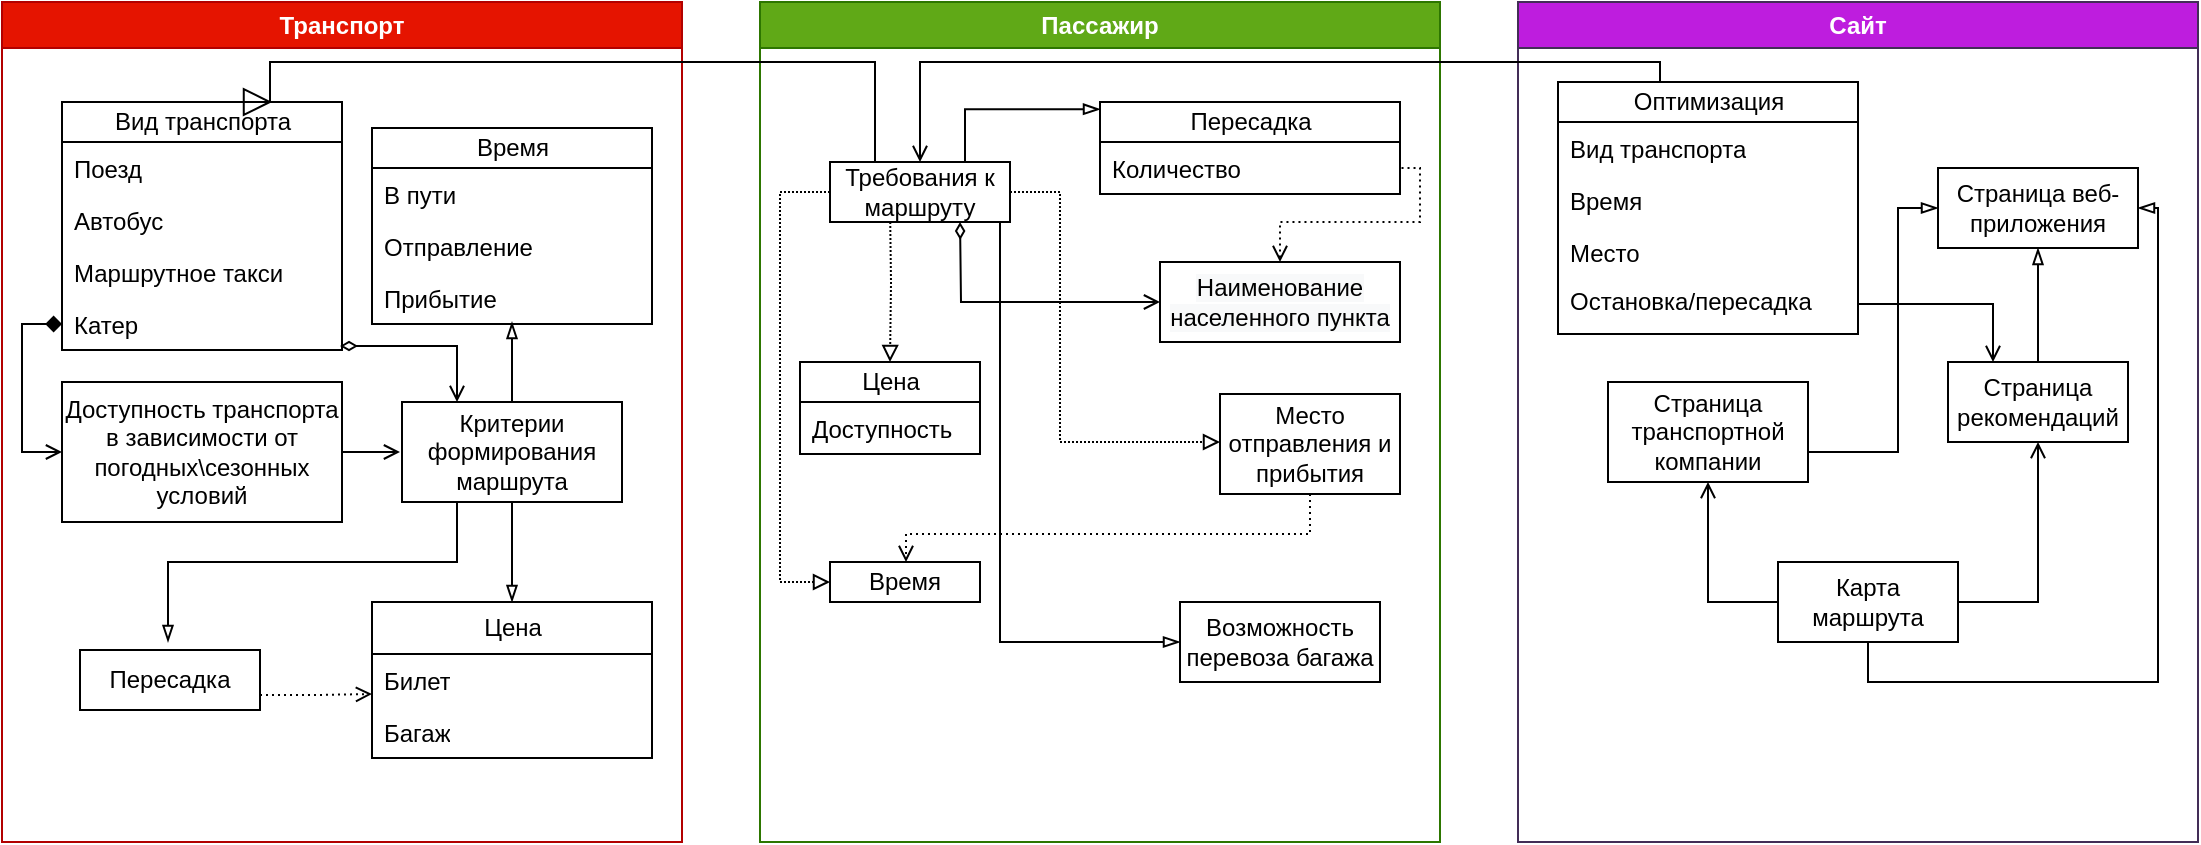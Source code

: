 <mxfile version="20.5.3" type="github"><diagram id="97Nrrohps93HSM1ZIezM" name="Страница 1"><mxGraphModel dx="1695" dy="1619" grid="1" gridSize="10" guides="1" tooltips="1" connect="1" arrows="1" fold="1" page="1" pageScale="1" pageWidth="827" pageHeight="1169" math="0" shadow="0"><root><mxCell id="0"/><mxCell id="1" parent="0"/><mxCell id="limBzkKbLuW3zujK5Wkw-1" value="Транспорт" style="swimlane;whiteSpace=wrap;html=1;fillColor=#e51400;strokeColor=#B20000;fontColor=#ffffff;" parent="1" vertex="1"><mxGeometry x="-319" y="-40" width="340" height="420" as="geometry"/></mxCell><mxCell id="limBzkKbLuW3zujK5Wkw-12" value="Вид транспорта" style="swimlane;fontStyle=0;childLayout=stackLayout;horizontal=1;startSize=20;fillColor=none;horizontalStack=0;resizeParent=1;resizeParentMax=0;resizeLast=0;collapsible=1;marginBottom=0;html=1;" parent="limBzkKbLuW3zujK5Wkw-1" vertex="1"><mxGeometry x="30" y="50" width="140" height="124" as="geometry"/></mxCell><mxCell id="limBzkKbLuW3zujK5Wkw-16" value="Поезд&amp;nbsp;" style="text;strokeColor=none;fillColor=none;align=left;verticalAlign=top;spacingLeft=4;spacingRight=4;overflow=hidden;rotatable=0;points=[[0,0.5],[1,0.5]];portConstraint=eastwest;whiteSpace=wrap;html=1;" parent="limBzkKbLuW3zujK5Wkw-12" vertex="1"><mxGeometry y="20" width="140" height="26" as="geometry"/></mxCell><mxCell id="limBzkKbLuW3zujK5Wkw-13" value="Автобус" style="text;strokeColor=none;fillColor=none;align=left;verticalAlign=top;spacingLeft=4;spacingRight=4;overflow=hidden;rotatable=0;points=[[0,0.5],[1,0.5]];portConstraint=eastwest;whiteSpace=wrap;html=1;" parent="limBzkKbLuW3zujK5Wkw-12" vertex="1"><mxGeometry y="46" width="140" height="26" as="geometry"/></mxCell><mxCell id="limBzkKbLuW3zujK5Wkw-14" value="Маршрутное такси" style="text;strokeColor=none;fillColor=none;align=left;verticalAlign=top;spacingLeft=4;spacingRight=4;overflow=hidden;rotatable=0;points=[[0,0.5],[1,0.5]];portConstraint=eastwest;whiteSpace=wrap;html=1;" parent="limBzkKbLuW3zujK5Wkw-12" vertex="1"><mxGeometry y="72" width="140" height="26" as="geometry"/></mxCell><mxCell id="limBzkKbLuW3zujK5Wkw-15" value="Катер" style="text;strokeColor=none;fillColor=none;align=left;verticalAlign=top;spacingLeft=4;spacingRight=4;overflow=hidden;rotatable=0;points=[[0,0.5],[1,0.5]];portConstraint=eastwest;whiteSpace=wrap;html=1;" parent="limBzkKbLuW3zujK5Wkw-12" vertex="1"><mxGeometry y="98" width="140" height="26" as="geometry"/></mxCell><mxCell id="limBzkKbLuW3zujK5Wkw-21" value="Время" style="swimlane;fontStyle=0;childLayout=stackLayout;horizontal=1;startSize=20;fillColor=none;horizontalStack=0;resizeParent=1;resizeParentMax=0;resizeLast=0;collapsible=1;marginBottom=0;html=1;" parent="limBzkKbLuW3zujK5Wkw-1" vertex="1"><mxGeometry x="185" y="63" width="140" height="98" as="geometry"/></mxCell><mxCell id="limBzkKbLuW3zujK5Wkw-22" value="В пути" style="text;strokeColor=none;fillColor=none;align=left;verticalAlign=top;spacingLeft=4;spacingRight=4;overflow=hidden;rotatable=0;points=[[0,0.5],[1,0.5]];portConstraint=eastwest;whiteSpace=wrap;html=1;" parent="limBzkKbLuW3zujK5Wkw-21" vertex="1"><mxGeometry y="20" width="140" height="26" as="geometry"/></mxCell><mxCell id="limBzkKbLuW3zujK5Wkw-23" value="Отправление" style="text;strokeColor=none;fillColor=none;align=left;verticalAlign=top;spacingLeft=4;spacingRight=4;overflow=hidden;rotatable=0;points=[[0,0.5],[1,0.5]];portConstraint=eastwest;whiteSpace=wrap;html=1;" parent="limBzkKbLuW3zujK5Wkw-21" vertex="1"><mxGeometry y="46" width="140" height="26" as="geometry"/></mxCell><mxCell id="limBzkKbLuW3zujK5Wkw-24" value="Прибытие" style="text;strokeColor=none;fillColor=none;align=left;verticalAlign=top;spacingLeft=4;spacingRight=4;overflow=hidden;rotatable=0;points=[[0,0.5],[1,0.5]];portConstraint=eastwest;whiteSpace=wrap;html=1;" parent="limBzkKbLuW3zujK5Wkw-21" vertex="1"><mxGeometry y="72" width="140" height="26" as="geometry"/></mxCell><mxCell id="limBzkKbLuW3zujK5Wkw-79" style="edgeStyle=orthogonalEdgeStyle;rounded=0;orthogonalLoop=1;jettySize=auto;html=1;exitX=1;exitY=0.75;exitDx=0;exitDy=0;entryX=0;entryY=0.769;entryDx=0;entryDy=0;startArrow=none;startFill=0;endArrow=open;endFill=0;dashed=1;dashPattern=1 2;entryPerimeter=0;" parent="limBzkKbLuW3zujK5Wkw-1" source="limBzkKbLuW3zujK5Wkw-47" target="limBzkKbLuW3zujK5Wkw-28" edge="1"><mxGeometry relative="1" as="geometry"/></mxCell><UserObject label="Пересадка" treeRoot="1" id="limBzkKbLuW3zujK5Wkw-47"><mxCell style="whiteSpace=wrap;html=1;align=center;treeFolding=1;treeMoving=1;newEdgeStyle={&quot;edgeStyle&quot;:&quot;elbowEdgeStyle&quot;,&quot;startArrow&quot;:&quot;none&quot;,&quot;endArrow&quot;:&quot;none&quot;};" parent="limBzkKbLuW3zujK5Wkw-1" vertex="1"><mxGeometry x="39" y="324" width="90" height="30" as="geometry"/></mxCell></UserObject><mxCell id="limBzkKbLuW3zujK5Wkw-69" style="edgeStyle=orthogonalEdgeStyle;rounded=0;orthogonalLoop=1;jettySize=auto;html=1;exitX=0.5;exitY=0;exitDx=0;exitDy=0;entryX=0.5;entryY=0.962;entryDx=0;entryDy=0;entryPerimeter=0;startArrow=none;startFill=0;endArrow=blockThin;endFill=0;" parent="limBzkKbLuW3zujK5Wkw-1" source="limBzkKbLuW3zujK5Wkw-46" target="limBzkKbLuW3zujK5Wkw-24" edge="1"><mxGeometry relative="1" as="geometry"/></mxCell><mxCell id="limBzkKbLuW3zujK5Wkw-70" style="edgeStyle=orthogonalEdgeStyle;rounded=0;orthogonalLoop=1;jettySize=auto;html=1;exitX=0.25;exitY=0;exitDx=0;exitDy=0;entryX=0.993;entryY=0.923;entryDx=0;entryDy=0;entryPerimeter=0;startArrow=open;startFill=0;endArrow=diamondThin;endFill=0;" parent="limBzkKbLuW3zujK5Wkw-1" source="limBzkKbLuW3zujK5Wkw-46" target="limBzkKbLuW3zujK5Wkw-15" edge="1"><mxGeometry relative="1" as="geometry"/></mxCell><mxCell id="limBzkKbLuW3zujK5Wkw-71" style="edgeStyle=orthogonalEdgeStyle;rounded=0;orthogonalLoop=1;jettySize=auto;html=1;exitX=0.5;exitY=1;exitDx=0;exitDy=0;startArrow=none;startFill=0;endArrow=blockThin;endFill=0;" parent="limBzkKbLuW3zujK5Wkw-1" source="limBzkKbLuW3zujK5Wkw-46" target="limBzkKbLuW3zujK5Wkw-27" edge="1"><mxGeometry relative="1" as="geometry"/></mxCell><mxCell id="limBzkKbLuW3zujK5Wkw-72" style="edgeStyle=orthogonalEdgeStyle;rounded=0;orthogonalLoop=1;jettySize=auto;html=1;exitX=0.25;exitY=1;exitDx=0;exitDy=0;startArrow=none;startFill=0;endArrow=blockThin;endFill=0;" parent="limBzkKbLuW3zujK5Wkw-1" source="limBzkKbLuW3zujK5Wkw-46" edge="1"><mxGeometry relative="1" as="geometry"><Array as="points"><mxPoint x="228" y="280"/><mxPoint x="83" y="280"/></Array><mxPoint x="83" y="320" as="targetPoint"/></mxGeometry></mxCell><UserObject label="Критерии формирования маршрута" treeRoot="1" id="limBzkKbLuW3zujK5Wkw-46"><mxCell style="whiteSpace=wrap;html=1;align=center;treeFolding=1;treeMoving=1;newEdgeStyle={&quot;edgeStyle&quot;:&quot;elbowEdgeStyle&quot;,&quot;startArrow&quot;:&quot;none&quot;,&quot;endArrow&quot;:&quot;none&quot;};" parent="limBzkKbLuW3zujK5Wkw-1" vertex="1"><mxGeometry x="200" y="200" width="110" height="50" as="geometry"/></mxCell></UserObject><mxCell id="limBzkKbLuW3zujK5Wkw-27" value="Цена" style="swimlane;fontStyle=0;childLayout=stackLayout;horizontal=1;startSize=26;fillColor=none;horizontalStack=0;resizeParent=1;resizeParentMax=0;resizeLast=0;collapsible=1;marginBottom=0;html=1;" parent="limBzkKbLuW3zujK5Wkw-1" vertex="1"><mxGeometry x="185" y="300" width="140" height="78" as="geometry"/></mxCell><mxCell id="limBzkKbLuW3zujK5Wkw-28" value="Билет" style="text;strokeColor=none;fillColor=none;align=left;verticalAlign=top;spacingLeft=4;spacingRight=4;overflow=hidden;rotatable=0;points=[[0,0.5],[1,0.5]];portConstraint=eastwest;whiteSpace=wrap;html=1;" parent="limBzkKbLuW3zujK5Wkw-27" vertex="1"><mxGeometry y="26" width="140" height="26" as="geometry"/></mxCell><mxCell id="limBzkKbLuW3zujK5Wkw-29" value="Багаж" style="text;strokeColor=none;fillColor=none;align=left;verticalAlign=top;spacingLeft=4;spacingRight=4;overflow=hidden;rotatable=0;points=[[0,0.5],[1,0.5]];portConstraint=eastwest;whiteSpace=wrap;html=1;" parent="limBzkKbLuW3zujK5Wkw-27" vertex="1"><mxGeometry y="52" width="140" height="26" as="geometry"/></mxCell><mxCell id="limBzkKbLuW3zujK5Wkw-76" style="edgeStyle=orthogonalEdgeStyle;rounded=0;orthogonalLoop=1;jettySize=auto;html=1;exitX=0;exitY=0.5;exitDx=0;exitDy=0;entryX=0;entryY=0.5;entryDx=0;entryDy=0;startArrow=open;startFill=0;endArrow=diamond;endFill=1;" parent="limBzkKbLuW3zujK5Wkw-1" source="limBzkKbLuW3zujK5Wkw-26" target="limBzkKbLuW3zujK5Wkw-15" edge="1"><mxGeometry relative="1" as="geometry"><Array as="points"><mxPoint x="10" y="225"/><mxPoint x="10" y="161"/></Array></mxGeometry></mxCell><mxCell id="limBzkKbLuW3zujK5Wkw-78" style="edgeStyle=orthogonalEdgeStyle;rounded=0;orthogonalLoop=1;jettySize=auto;html=1;exitX=1;exitY=0.5;exitDx=0;exitDy=0;startArrow=none;startFill=0;endArrow=open;endFill=0;" parent="limBzkKbLuW3zujK5Wkw-1" source="limBzkKbLuW3zujK5Wkw-26" edge="1"><mxGeometry relative="1" as="geometry"><mxPoint x="199" y="225" as="targetPoint"/><Array as="points"><mxPoint x="199" y="225"/></Array></mxGeometry></mxCell><UserObject label="Доступность транспорта в зависимости от погодных\сезонных условий" treeRoot="1" id="limBzkKbLuW3zujK5Wkw-26"><mxCell style="whiteSpace=wrap;html=1;align=center;treeFolding=1;treeMoving=1;newEdgeStyle={&quot;edgeStyle&quot;:&quot;elbowEdgeStyle&quot;,&quot;startArrow&quot;:&quot;none&quot;,&quot;endArrow&quot;:&quot;none&quot;};" parent="limBzkKbLuW3zujK5Wkw-1" vertex="1"><mxGeometry x="30" y="190" width="140" height="70" as="geometry"/></mxCell></UserObject><mxCell id="limBzkKbLuW3zujK5Wkw-31" value="Пассажир" style="swimlane;whiteSpace=wrap;html=1;fillColor=#60a917;strokeColor=#2D7600;fontColor=#ffffff;" parent="1" vertex="1"><mxGeometry x="60" y="-40" width="340" height="420" as="geometry"/></mxCell><mxCell id="limBzkKbLuW3zujK5Wkw-37" value="Цена" style="swimlane;fontStyle=0;childLayout=stackLayout;horizontal=1;startSize=20;fillColor=none;horizontalStack=0;resizeParent=1;resizeParentMax=0;resizeLast=0;collapsible=1;marginBottom=0;html=1;" parent="limBzkKbLuW3zujK5Wkw-31" vertex="1"><mxGeometry x="20" y="180" width="90" height="46" as="geometry"/></mxCell><mxCell id="limBzkKbLuW3zujK5Wkw-38" value="Доступность" style="text;strokeColor=none;fillColor=none;align=left;verticalAlign=top;spacingLeft=4;spacingRight=4;overflow=hidden;rotatable=0;points=[[0,0.5],[1,0.5]];portConstraint=eastwest;whiteSpace=wrap;html=1;" parent="limBzkKbLuW3zujK5Wkw-37" vertex="1"><mxGeometry y="20" width="90" height="26" as="geometry"/></mxCell><mxCell id="limBzkKbLuW3zujK5Wkw-41" value="Пересадка" style="swimlane;fontStyle=0;childLayout=stackLayout;horizontal=1;startSize=20;fillColor=none;horizontalStack=0;resizeParent=1;resizeParentMax=0;resizeLast=0;collapsible=1;marginBottom=0;html=1;" parent="limBzkKbLuW3zujK5Wkw-31" vertex="1"><mxGeometry x="170" y="50" width="150" height="46" as="geometry"/></mxCell><mxCell id="limBzkKbLuW3zujK5Wkw-42" value="Количество" style="text;strokeColor=none;fillColor=none;align=left;verticalAlign=top;spacingLeft=4;spacingRight=4;overflow=hidden;rotatable=0;points=[[0,0.5],[1,0.5]];portConstraint=eastwest;whiteSpace=wrap;html=1;" parent="limBzkKbLuW3zujK5Wkw-41" vertex="1"><mxGeometry y="20" width="150" height="26" as="geometry"/></mxCell><UserObject label="Возможность перевоза багажа" treeRoot="1" id="limBzkKbLuW3zujK5Wkw-45"><mxCell style="whiteSpace=wrap;html=1;align=center;treeFolding=1;treeMoving=1;newEdgeStyle={&quot;edgeStyle&quot;:&quot;elbowEdgeStyle&quot;,&quot;startArrow&quot;:&quot;none&quot;,&quot;endArrow&quot;:&quot;none&quot;};" parent="limBzkKbLuW3zujK5Wkw-31" vertex="1"><mxGeometry x="210" y="300" width="100" height="40" as="geometry"/></mxCell></UserObject><mxCell id="limBzkKbLuW3zujK5Wkw-83" style="edgeStyle=orthogonalEdgeStyle;rounded=0;orthogonalLoop=1;jettySize=auto;html=1;exitX=0.5;exitY=1;exitDx=0;exitDy=0;dashed=1;dashPattern=1 2;startArrow=none;startFill=0;endArrow=open;endFill=0;strokeWidth=1;" parent="limBzkKbLuW3zujK5Wkw-31" source="limBzkKbLuW3zujK5Wkw-51" target="limBzkKbLuW3zujK5Wkw-50" edge="1"><mxGeometry relative="1" as="geometry"><Array as="points"><mxPoint x="275" y="266"/><mxPoint x="73" y="266"/></Array></mxGeometry></mxCell><UserObject label="Место отправления и прибытия" treeRoot="1" id="limBzkKbLuW3zujK5Wkw-51"><mxCell style="whiteSpace=wrap;html=1;align=center;treeFolding=1;treeMoving=1;newEdgeStyle={&quot;edgeStyle&quot;:&quot;elbowEdgeStyle&quot;,&quot;startArrow&quot;:&quot;none&quot;,&quot;endArrow&quot;:&quot;none&quot;};" parent="limBzkKbLuW3zujK5Wkw-31" vertex="1"><mxGeometry x="230" y="196" width="90" height="50" as="geometry"/></mxCell></UserObject><UserObject label="Время" treeRoot="1" id="limBzkKbLuW3zujK5Wkw-50"><mxCell style="whiteSpace=wrap;html=1;align=center;treeFolding=1;treeMoving=1;newEdgeStyle={&quot;edgeStyle&quot;:&quot;elbowEdgeStyle&quot;,&quot;startArrow&quot;:&quot;none&quot;,&quot;endArrow&quot;:&quot;none&quot;};" parent="limBzkKbLuW3zujK5Wkw-31" vertex="1"><mxGeometry x="35" y="280" width="75" height="20" as="geometry"/></mxCell></UserObject><mxCell id="limBzkKbLuW3zujK5Wkw-80" style="edgeStyle=orthogonalEdgeStyle;rounded=0;orthogonalLoop=1;jettySize=auto;html=1;entryX=0.5;entryY=0;entryDx=0;entryDy=0;dashed=1;dashPattern=1 1;startArrow=none;startFill=0;endArrow=block;endFill=0;" parent="limBzkKbLuW3zujK5Wkw-31" target="limBzkKbLuW3zujK5Wkw-37" edge="1"><mxGeometry relative="1" as="geometry"><mxPoint x="65" y="100" as="sourcePoint"/></mxGeometry></mxCell><mxCell id="limBzkKbLuW3zujK5Wkw-81" style="edgeStyle=orthogonalEdgeStyle;rounded=0;orthogonalLoop=1;jettySize=auto;html=1;exitX=1;exitY=0.5;exitDx=0;exitDy=0;dashed=1;dashPattern=1 1;startArrow=none;startFill=0;endArrow=block;endFill=0;" parent="limBzkKbLuW3zujK5Wkw-31" source="limBzkKbLuW3zujK5Wkw-49" edge="1"><mxGeometry relative="1" as="geometry"><Array as="points"><mxPoint x="150" y="95"/><mxPoint x="150" y="220"/><mxPoint x="230" y="220"/></Array><mxPoint x="230" y="220" as="targetPoint"/></mxGeometry></mxCell><mxCell id="limBzkKbLuW3zujK5Wkw-82" style="edgeStyle=orthogonalEdgeStyle;rounded=0;orthogonalLoop=1;jettySize=auto;html=1;exitX=0;exitY=0.5;exitDx=0;exitDy=0;entryX=0;entryY=0.5;entryDx=0;entryDy=0;dashed=1;dashPattern=1 1;startArrow=none;startFill=0;endArrow=block;endFill=0;" parent="limBzkKbLuW3zujK5Wkw-31" source="limBzkKbLuW3zujK5Wkw-49" target="limBzkKbLuW3zujK5Wkw-50" edge="1"><mxGeometry relative="1" as="geometry"><Array as="points"><mxPoint x="10" y="95"/><mxPoint x="10" y="290"/></Array></mxGeometry></mxCell><mxCell id="limBzkKbLuW3zujK5Wkw-84" style="edgeStyle=orthogonalEdgeStyle;rounded=0;orthogonalLoop=1;jettySize=auto;html=1;exitX=0.75;exitY=0;exitDx=0;exitDy=0;entryX=0;entryY=0.078;entryDx=0;entryDy=0;entryPerimeter=0;strokeWidth=1;startArrow=none;startFill=0;endArrow=blockThin;endFill=0;" parent="limBzkKbLuW3zujK5Wkw-31" source="limBzkKbLuW3zujK5Wkw-49" target="limBzkKbLuW3zujK5Wkw-41" edge="1"><mxGeometry relative="1" as="geometry"/></mxCell><mxCell id="limBzkKbLuW3zujK5Wkw-85" style="edgeStyle=orthogonalEdgeStyle;rounded=0;orthogonalLoop=1;jettySize=auto;html=1;exitX=1;exitY=1;exitDx=0;exitDy=0;entryX=0;entryY=0.5;entryDx=0;entryDy=0;strokeWidth=1;startArrow=none;startFill=0;endArrow=blockThin;endFill=0;" parent="limBzkKbLuW3zujK5Wkw-31" source="limBzkKbLuW3zujK5Wkw-49" target="limBzkKbLuW3zujK5Wkw-45" edge="1"><mxGeometry relative="1" as="geometry"><Array as="points"><mxPoint x="120" y="110"/><mxPoint x="120" y="320"/></Array></mxGeometry></mxCell><UserObject label="Требования к маршруту" treeRoot="1" id="limBzkKbLuW3zujK5Wkw-49"><mxCell style="whiteSpace=wrap;html=1;align=center;treeFolding=1;treeMoving=1;newEdgeStyle={&quot;edgeStyle&quot;:&quot;elbowEdgeStyle&quot;,&quot;startArrow&quot;:&quot;none&quot;,&quot;endArrow&quot;:&quot;none&quot;};" parent="limBzkKbLuW3zujK5Wkw-31" vertex="1"><mxGeometry x="35" y="80" width="90" height="30" as="geometry"/></mxCell></UserObject><mxCell id="iGJkE_ShlogeNW5qeEZw-10" value="" style="edgeStyle=orthogonalEdgeStyle;rounded=0;orthogonalLoop=1;jettySize=auto;html=1;dashed=1;dashPattern=1 2;endArrow=none;endFill=0;startArrow=open;startFill=0;" edge="1" parent="limBzkKbLuW3zujK5Wkw-31" source="iGJkE_ShlogeNW5qeEZw-5" target="limBzkKbLuW3zujK5Wkw-42"><mxGeometry relative="1" as="geometry"><Array as="points"><mxPoint x="260" y="110"/><mxPoint x="330" y="110"/><mxPoint x="330" y="83"/></Array></mxGeometry></mxCell><UserObject label="&lt;span style=&quot;color: rgb(0, 0, 0); font-family: Helvetica; font-size: 12px; font-style: normal; font-variant-ligatures: normal; font-variant-caps: normal; font-weight: 400; letter-spacing: normal; orphans: 2; text-align: left; text-indent: 0px; text-transform: none; widows: 2; word-spacing: 0px; -webkit-text-stroke-width: 0px; background-color: rgb(248, 249, 250); text-decoration-thickness: initial; text-decoration-style: initial; text-decoration-color: initial; float: none; display: inline !important;&quot;&gt;Наименование населенного пункта&lt;/span&gt;" treeRoot="1" id="iGJkE_ShlogeNW5qeEZw-5"><mxCell style="whiteSpace=wrap;html=1;align=center;treeFolding=1;treeMoving=1;newEdgeStyle={&quot;edgeStyle&quot;:&quot;elbowEdgeStyle&quot;,&quot;startArrow&quot;:&quot;none&quot;,&quot;endArrow&quot;:&quot;none&quot;};" vertex="1" parent="limBzkKbLuW3zujK5Wkw-31"><mxGeometry x="200" y="130" width="120" height="40" as="geometry"/></mxCell></UserObject><mxCell id="iGJkE_ShlogeNW5qeEZw-18" style="edgeStyle=orthogonalEdgeStyle;rounded=0;orthogonalLoop=1;jettySize=auto;html=1;exitX=0;exitY=0.5;exitDx=0;exitDy=0;entryX=0.993;entryY=0.923;entryDx=0;entryDy=0;entryPerimeter=0;startArrow=open;startFill=0;endArrow=diamondThin;endFill=0;" edge="1" parent="limBzkKbLuW3zujK5Wkw-31" source="iGJkE_ShlogeNW5qeEZw-5"><mxGeometry relative="1" as="geometry"><mxPoint x="158.5" y="138" as="sourcePoint"/><mxPoint x="100.02" y="109.998" as="targetPoint"/></mxGeometry></mxCell><mxCell id="limBzkKbLuW3zujK5Wkw-53" value="Сайт" style="swimlane;whiteSpace=wrap;html=1;fillColor=#BE1DDE;strokeColor=#432D57;fontColor=#ffffff;" parent="1" vertex="1"><mxGeometry x="439" y="-40" width="340" height="420" as="geometry"/></mxCell><mxCell id="limBzkKbLuW3zujK5Wkw-56" value="Оптимизация" style="swimlane;fontStyle=0;childLayout=stackLayout;horizontal=1;startSize=20;fillColor=none;horizontalStack=0;resizeParent=1;resizeParentMax=0;resizeLast=0;collapsible=1;marginBottom=0;html=1;" parent="limBzkKbLuW3zujK5Wkw-53" vertex="1"><mxGeometry x="20" y="40" width="150" height="126" as="geometry"/></mxCell><mxCell id="limBzkKbLuW3zujK5Wkw-64" value="Вид транспорта" style="text;strokeColor=none;fillColor=none;align=left;verticalAlign=top;spacingLeft=4;spacingRight=4;overflow=hidden;rotatable=0;points=[[0,0.5],[1,0.5]];portConstraint=eastwest;whiteSpace=wrap;html=1;" parent="limBzkKbLuW3zujK5Wkw-56" vertex="1"><mxGeometry y="20" width="150" height="26" as="geometry"/></mxCell><mxCell id="limBzkKbLuW3zujK5Wkw-57" value="Время" style="text;strokeColor=none;fillColor=none;align=left;verticalAlign=top;spacingLeft=4;spacingRight=4;overflow=hidden;rotatable=0;points=[[0,0.5],[1,0.5]];portConstraint=eastwest;whiteSpace=wrap;html=1;" parent="limBzkKbLuW3zujK5Wkw-56" vertex="1"><mxGeometry y="46" width="150" height="26" as="geometry"/></mxCell><mxCell id="limBzkKbLuW3zujK5Wkw-58" value="Место" style="text;strokeColor=none;fillColor=none;align=left;verticalAlign=top;spacingLeft=4;spacingRight=4;overflow=hidden;rotatable=0;points=[[0,0.5],[1,0.5]];portConstraint=eastwest;whiteSpace=wrap;html=1;" parent="limBzkKbLuW3zujK5Wkw-56" vertex="1"><mxGeometry y="72" width="150" height="24" as="geometry"/></mxCell><mxCell id="limBzkKbLuW3zujK5Wkw-63" value="Остановка/пересадка" style="text;strokeColor=none;fillColor=none;align=left;verticalAlign=top;spacingLeft=4;spacingRight=4;overflow=hidden;rotatable=0;points=[[0,0.5],[1,0.5]];portConstraint=eastwest;whiteSpace=wrap;html=1;" parent="limBzkKbLuW3zujK5Wkw-56" vertex="1"><mxGeometry y="96" width="150" height="30" as="geometry"/></mxCell><mxCell id="limBzkKbLuW3zujK5Wkw-89" style="edgeStyle=orthogonalEdgeStyle;rounded=0;orthogonalLoop=1;jettySize=auto;html=1;exitX=1;exitY=0.5;exitDx=0;exitDy=0;entryX=0;entryY=0.5;entryDx=0;entryDy=0;strokeWidth=1;startArrow=none;startFill=0;endArrow=blockThin;endFill=0;" parent="limBzkKbLuW3zujK5Wkw-53" source="limBzkKbLuW3zujK5Wkw-59" target="limBzkKbLuW3zujK5Wkw-87" edge="1"><mxGeometry relative="1" as="geometry"><Array as="points"><mxPoint x="190" y="225"/><mxPoint x="190" y="103"/></Array></mxGeometry></mxCell><UserObject label="Страница транспортной компании" treeRoot="1" id="limBzkKbLuW3zujK5Wkw-59"><mxCell style="whiteSpace=wrap;html=1;align=center;treeFolding=1;treeMoving=1;newEdgeStyle={&quot;edgeStyle&quot;:&quot;elbowEdgeStyle&quot;,&quot;startArrow&quot;:&quot;none&quot;,&quot;endArrow&quot;:&quot;none&quot;};" parent="limBzkKbLuW3zujK5Wkw-53" vertex="1"><mxGeometry x="45" y="190" width="100" height="50" as="geometry"/></mxCell></UserObject><mxCell id="limBzkKbLuW3zujK5Wkw-88" style="edgeStyle=orthogonalEdgeStyle;rounded=0;orthogonalLoop=1;jettySize=auto;html=1;exitX=0.5;exitY=0;exitDx=0;exitDy=0;entryX=0.5;entryY=1;entryDx=0;entryDy=0;strokeWidth=1;startArrow=none;startFill=0;endArrow=blockThin;endFill=0;" parent="limBzkKbLuW3zujK5Wkw-53" source="limBzkKbLuW3zujK5Wkw-60" target="limBzkKbLuW3zujK5Wkw-87" edge="1"><mxGeometry relative="1" as="geometry"/></mxCell><UserObject label="Страница рекомендаций" treeRoot="1" id="limBzkKbLuW3zujK5Wkw-60"><mxCell style="whiteSpace=wrap;html=1;align=center;treeFolding=1;treeMoving=1;newEdgeStyle={&quot;edgeStyle&quot;:&quot;elbowEdgeStyle&quot;,&quot;startArrow&quot;:&quot;none&quot;,&quot;endArrow&quot;:&quot;none&quot;};" parent="limBzkKbLuW3zujK5Wkw-53" vertex="1"><mxGeometry x="215" y="180" width="90" height="40" as="geometry"/></mxCell></UserObject><mxCell id="limBzkKbLuW3zujK5Wkw-90" style="edgeStyle=orthogonalEdgeStyle;rounded=0;orthogonalLoop=1;jettySize=auto;html=1;exitX=0.5;exitY=1;exitDx=0;exitDy=0;entryX=1;entryY=0.5;entryDx=0;entryDy=0;strokeWidth=1;startArrow=none;startFill=0;endArrow=blockThin;endFill=0;" parent="limBzkKbLuW3zujK5Wkw-53" source="limBzkKbLuW3zujK5Wkw-62" target="limBzkKbLuW3zujK5Wkw-87" edge="1"><mxGeometry relative="1" as="geometry"><Array as="points"><mxPoint x="175" y="340"/><mxPoint x="320" y="340"/><mxPoint x="320" y="103"/></Array></mxGeometry></mxCell><mxCell id="limBzkKbLuW3zujK5Wkw-92" style="edgeStyle=orthogonalEdgeStyle;rounded=0;orthogonalLoop=1;jettySize=auto;html=1;exitX=1;exitY=0.5;exitDx=0;exitDy=0;entryX=0.5;entryY=1;entryDx=0;entryDy=0;strokeWidth=1;startArrow=none;startFill=0;endArrow=open;endFill=0;" parent="limBzkKbLuW3zujK5Wkw-53" source="limBzkKbLuW3zujK5Wkw-62" target="limBzkKbLuW3zujK5Wkw-60" edge="1"><mxGeometry relative="1" as="geometry"/></mxCell><mxCell id="limBzkKbLuW3zujK5Wkw-93" style="edgeStyle=orthogonalEdgeStyle;rounded=0;orthogonalLoop=1;jettySize=auto;html=1;exitX=0;exitY=0.5;exitDx=0;exitDy=0;entryX=0.5;entryY=1;entryDx=0;entryDy=0;strokeWidth=1;startArrow=none;startFill=0;endArrow=open;endFill=0;" parent="limBzkKbLuW3zujK5Wkw-53" source="limBzkKbLuW3zujK5Wkw-62" target="limBzkKbLuW3zujK5Wkw-59" edge="1"><mxGeometry relative="1" as="geometry"/></mxCell><UserObject label="Карта маршрута" treeRoot="1" id="limBzkKbLuW3zujK5Wkw-62"><mxCell style="whiteSpace=wrap;html=1;align=center;treeFolding=1;treeMoving=1;newEdgeStyle={&quot;edgeStyle&quot;:&quot;elbowEdgeStyle&quot;,&quot;startArrow&quot;:&quot;none&quot;,&quot;endArrow&quot;:&quot;none&quot;};" parent="limBzkKbLuW3zujK5Wkw-53" vertex="1"><mxGeometry x="130" y="280" width="90" height="40" as="geometry"/></mxCell></UserObject><UserObject label="Страница веб-приложения" treeRoot="1" id="limBzkKbLuW3zujK5Wkw-87"><mxCell style="whiteSpace=wrap;html=1;align=center;treeFolding=1;treeMoving=1;newEdgeStyle={&quot;edgeStyle&quot;:&quot;elbowEdgeStyle&quot;,&quot;startArrow&quot;:&quot;none&quot;,&quot;endArrow&quot;:&quot;none&quot;};" parent="limBzkKbLuW3zujK5Wkw-53" vertex="1"><mxGeometry x="210" y="83" width="100" height="40" as="geometry"/></mxCell></UserObject><mxCell id="limBzkKbLuW3zujK5Wkw-91" style="edgeStyle=orthogonalEdgeStyle;rounded=0;orthogonalLoop=1;jettySize=auto;html=1;exitX=1;exitY=0.5;exitDx=0;exitDy=0;entryX=0.25;entryY=0;entryDx=0;entryDy=0;strokeWidth=1;startArrow=none;startFill=0;endArrow=open;endFill=0;" parent="limBzkKbLuW3zujK5Wkw-53" source="limBzkKbLuW3zujK5Wkw-63" target="limBzkKbLuW3zujK5Wkw-60" edge="1"><mxGeometry relative="1" as="geometry"/></mxCell><mxCell id="limBzkKbLuW3zujK5Wkw-67" value="" style="endArrow=block;html=1;endSize=12;startArrow=none;startSize=14;startFill=0;edgeStyle=orthogonalEdgeStyle;align=left;verticalAlign=bottom;rounded=0;entryX=0.75;entryY=0;entryDx=0;entryDy=0;exitX=0.25;exitY=0;exitDx=0;exitDy=0;endFill=0;" parent="1" source="limBzkKbLuW3zujK5Wkw-49" target="limBzkKbLuW3zujK5Wkw-12" edge="1"><mxGeometry x="-0.785" y="-22" relative="1" as="geometry"><mxPoint x="-40" y="10" as="sourcePoint"/><mxPoint x="120" y="10" as="targetPoint"/><Array as="points"><mxPoint x="118" y="-10"/><mxPoint x="-185" y="-10"/></Array><mxPoint x="1" as="offset"/></mxGeometry></mxCell><mxCell id="limBzkKbLuW3zujK5Wkw-94" style="edgeStyle=orthogonalEdgeStyle;rounded=0;orthogonalLoop=1;jettySize=auto;html=1;entryX=0.5;entryY=0;entryDx=0;entryDy=0;strokeWidth=1;startArrow=none;startFill=0;endArrow=open;endFill=0;" parent="1" target="limBzkKbLuW3zujK5Wkw-49" edge="1"><mxGeometry relative="1" as="geometry"><mxPoint x="510" as="sourcePoint"/><Array as="points"><mxPoint x="510"/><mxPoint x="510" y="-10"/><mxPoint x="140" y="-10"/></Array></mxGeometry></mxCell></root></mxGraphModel></diagram></mxfile>